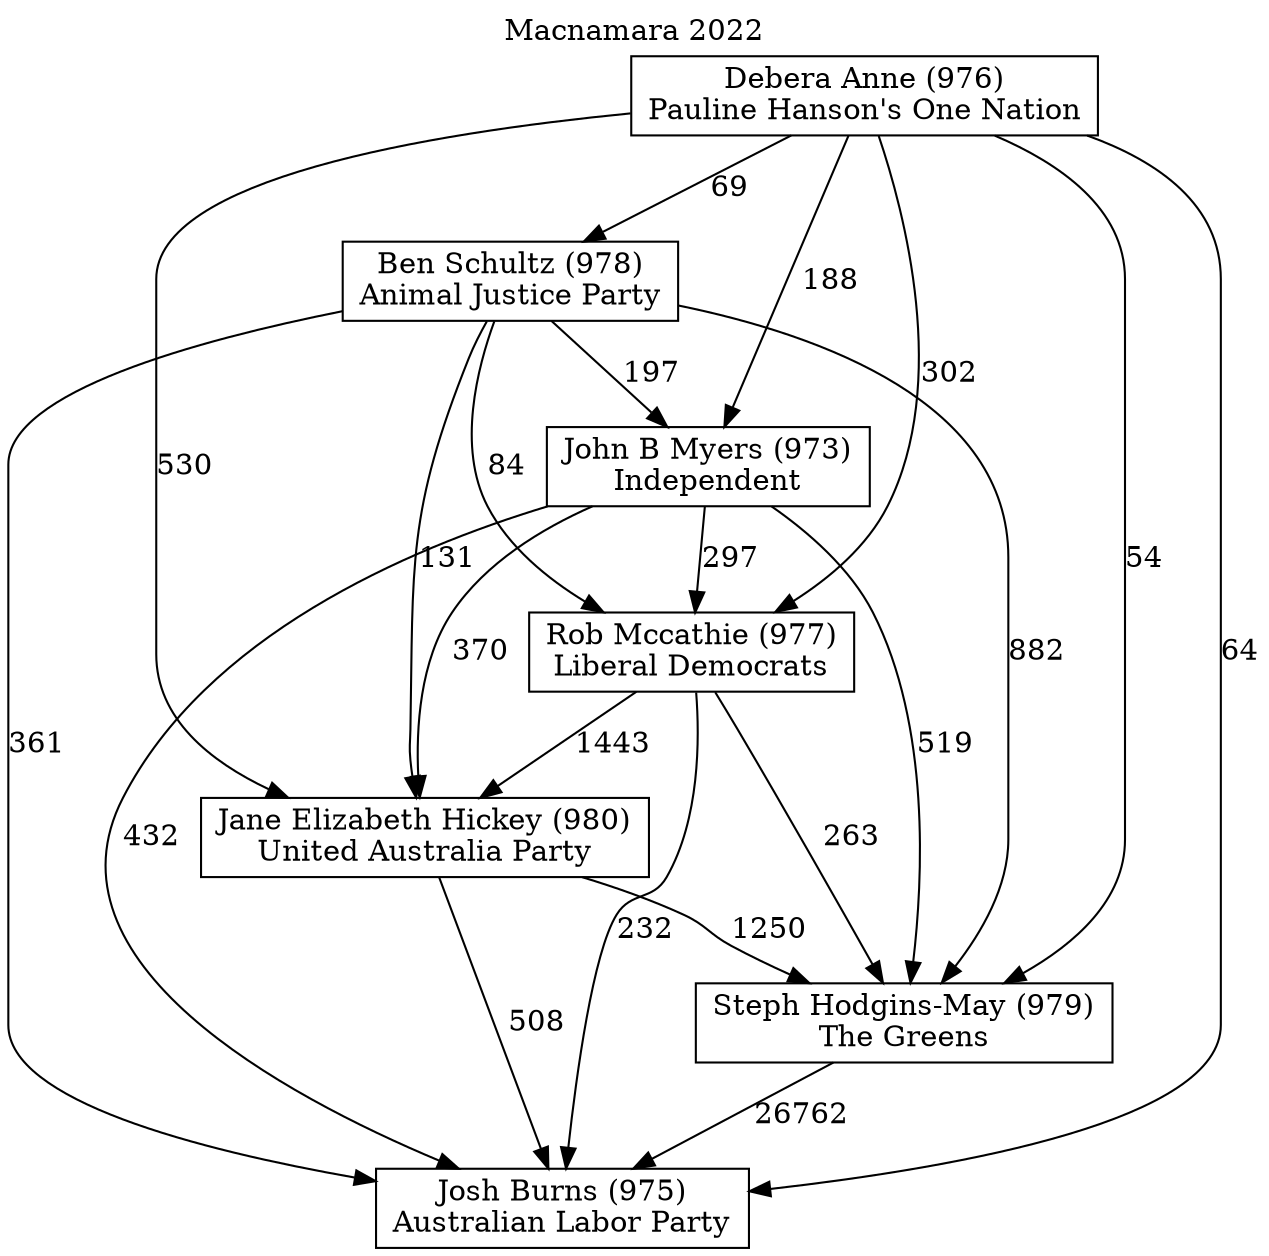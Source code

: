 // House preference flow
digraph "Josh Burns (975)_Macnamara_2022" {
	graph [label="Macnamara 2022" labelloc=t mclimit=10]
	node [shape=box]
	"Ben Schultz (978)" [label="Ben Schultz (978)
Animal Justice Party"]
	"Jane Elizabeth Hickey (980)" [label="Jane Elizabeth Hickey (980)
United Australia Party"]
	"John B Myers (973)" [label="John B Myers (973)
Independent"]
	"Steph Hodgins-May (979)" [label="Steph Hodgins-May (979)
The Greens"]
	"Rob Mccathie (977)" [label="Rob Mccathie (977)
Liberal Democrats"]
	"Josh Burns (975)" [label="Josh Burns (975)
Australian Labor Party"]
	"Debera Anne (976)" [label="Debera Anne (976)
Pauline Hanson's One Nation"]
	"John B Myers (973)" -> "Jane Elizabeth Hickey (980)" [label=370]
	"Debera Anne (976)" -> "Josh Burns (975)" [label=64]
	"Debera Anne (976)" -> "Ben Schultz (978)" [label=69]
	"Ben Schultz (978)" -> "Rob Mccathie (977)" [label=84]
	"Rob Mccathie (977)" -> "Jane Elizabeth Hickey (980)" [label=1443]
	"Debera Anne (976)" -> "Rob Mccathie (977)" [label=302]
	"Debera Anne (976)" -> "John B Myers (973)" [label=188]
	"Steph Hodgins-May (979)" -> "Josh Burns (975)" [label=26762]
	"John B Myers (973)" -> "Rob Mccathie (977)" [label=297]
	"John B Myers (973)" -> "Steph Hodgins-May (979)" [label=519]
	"John B Myers (973)" -> "Josh Burns (975)" [label=432]
	"Rob Mccathie (977)" -> "Josh Burns (975)" [label=232]
	"Ben Schultz (978)" -> "Steph Hodgins-May (979)" [label=882]
	"Debera Anne (976)" -> "Steph Hodgins-May (979)" [label=54]
	"Jane Elizabeth Hickey (980)" -> "Josh Burns (975)" [label=508]
	"Ben Schultz (978)" -> "Josh Burns (975)" [label=361]
	"Jane Elizabeth Hickey (980)" -> "Steph Hodgins-May (979)" [label=1250]
	"Ben Schultz (978)" -> "John B Myers (973)" [label=197]
	"Debera Anne (976)" -> "Jane Elizabeth Hickey (980)" [label=530]
	"Rob Mccathie (977)" -> "Steph Hodgins-May (979)" [label=263]
	"Ben Schultz (978)" -> "Jane Elizabeth Hickey (980)" [label=131]
}
